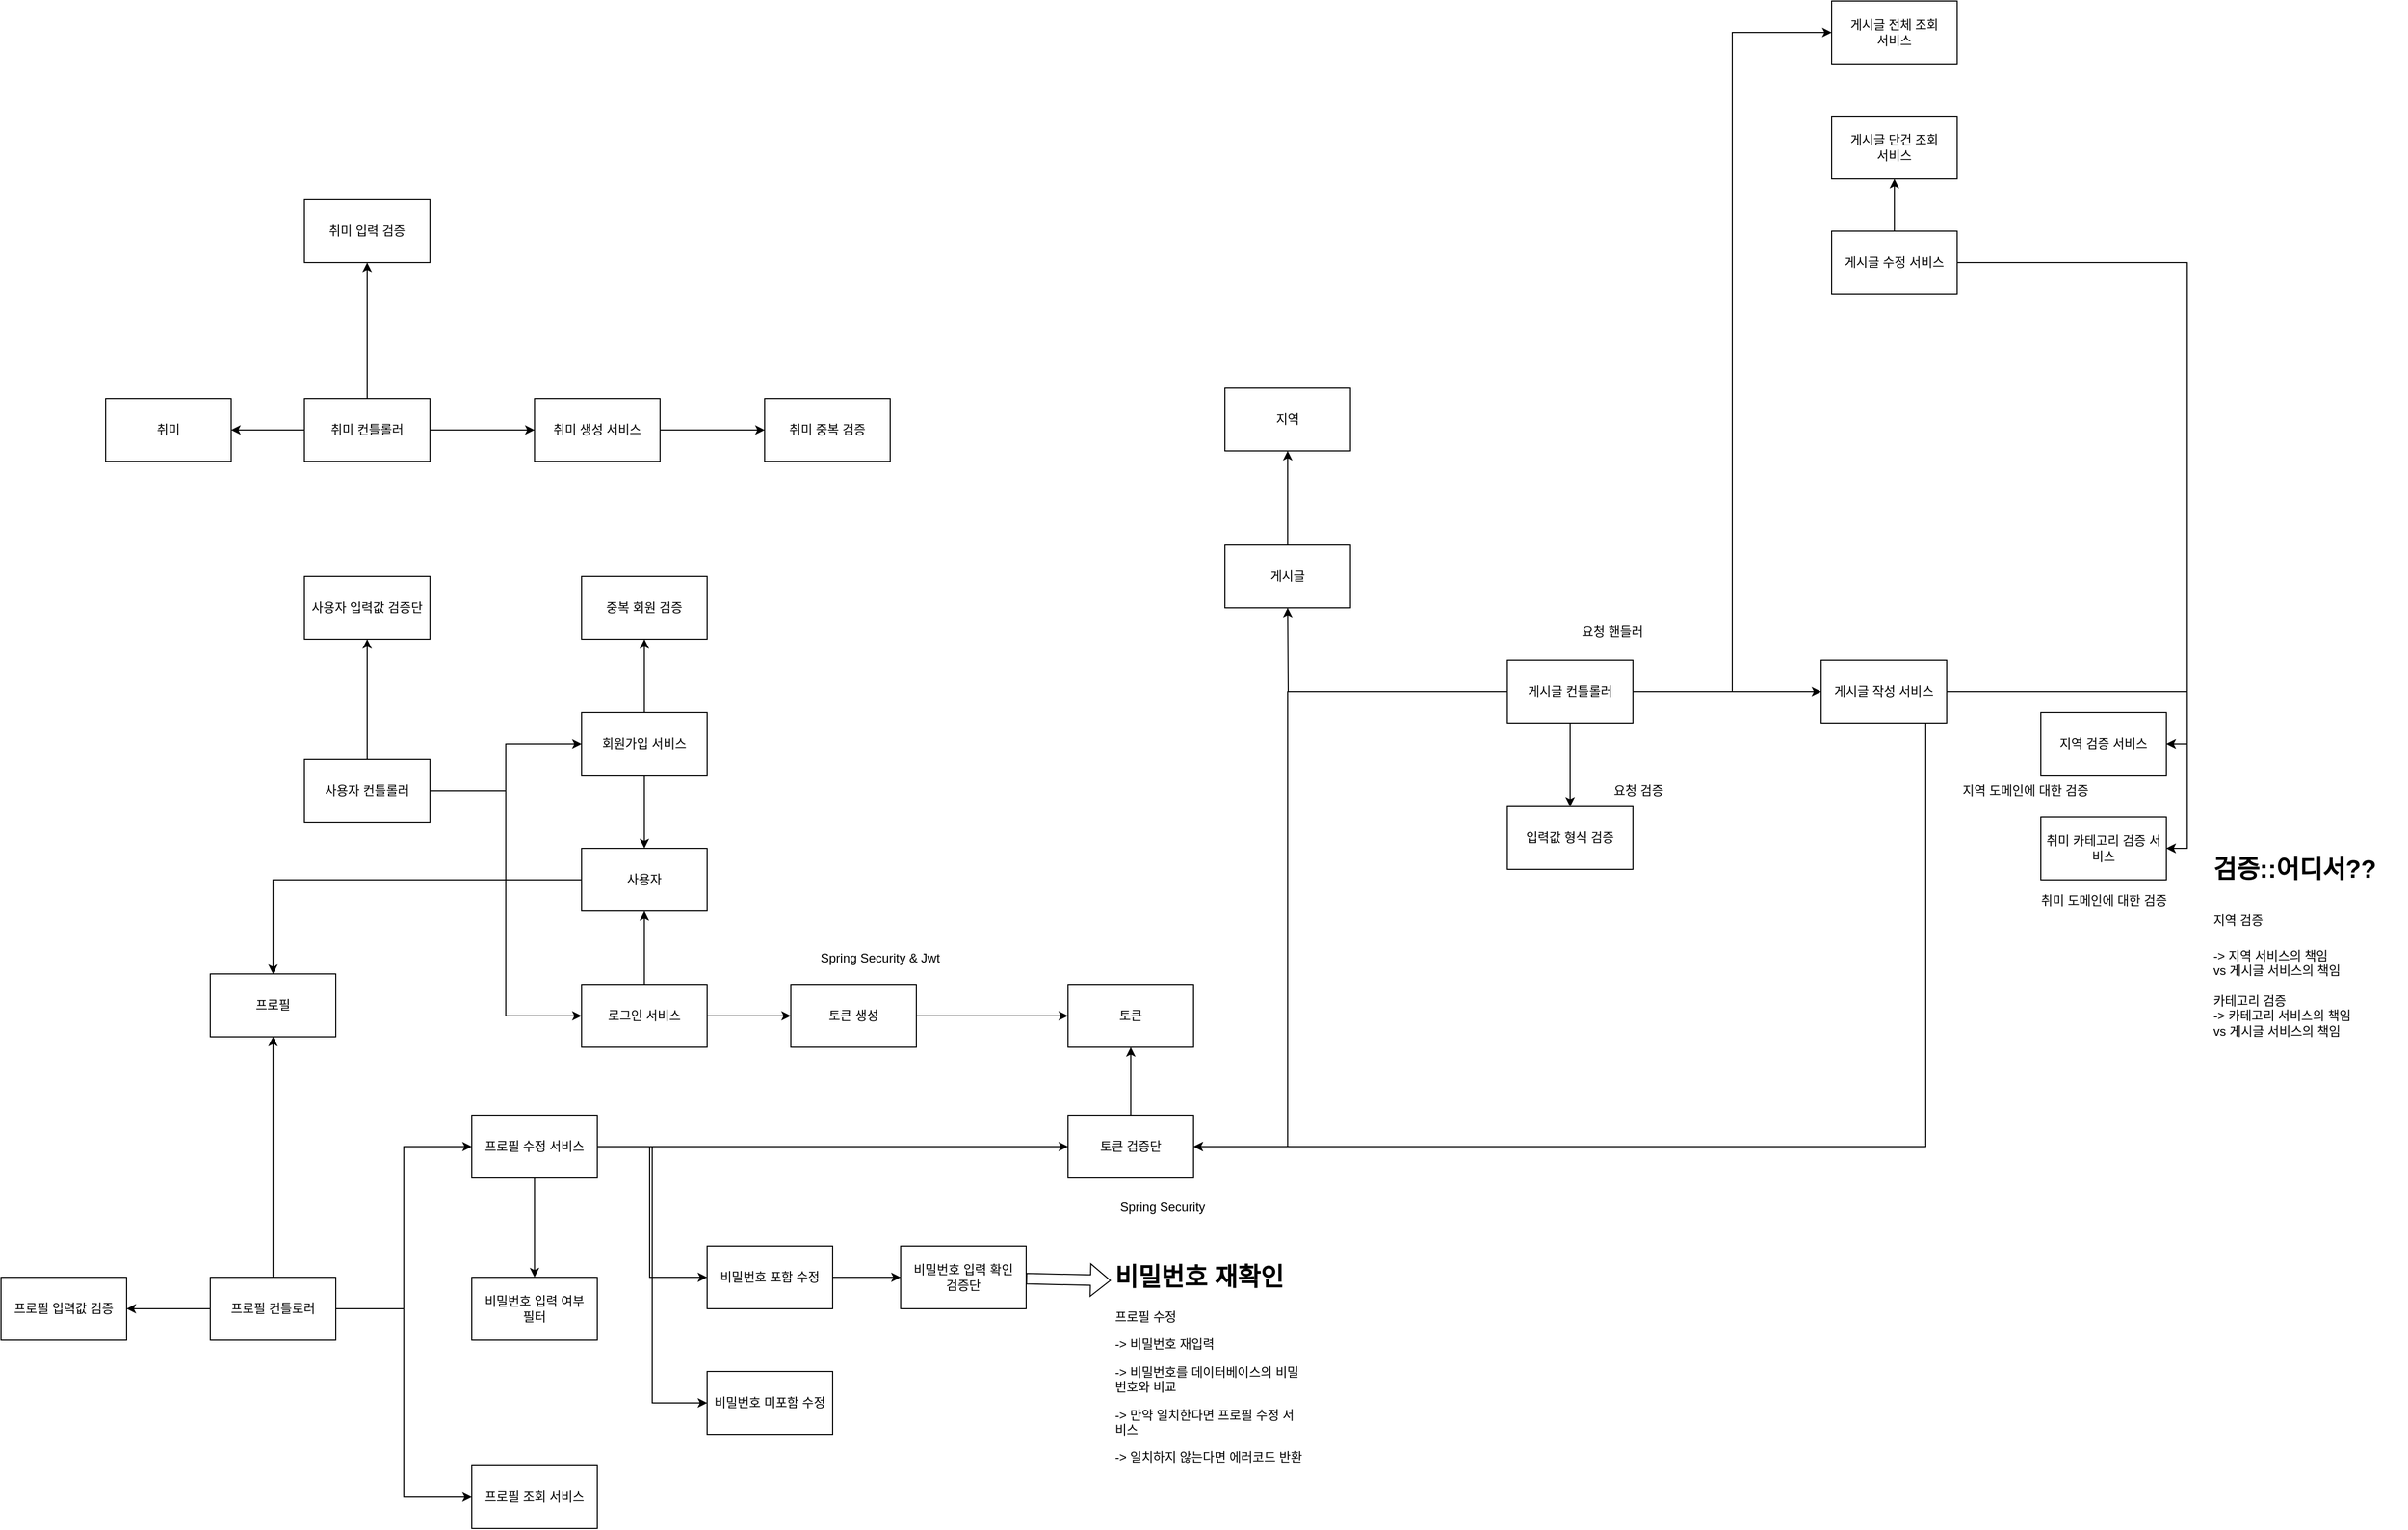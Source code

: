 <mxfile version="22.1.3" type="github">
  <diagram name="페이지-1" id="ONSRwsZsQMqiGqJdxQxZ">
    <mxGraphModel dx="2580" dy="1958" grid="1" gridSize="10" guides="1" tooltips="1" connect="1" arrows="1" fold="1" page="1" pageScale="1" pageWidth="827" pageHeight="1169" math="0" shadow="0">
      <root>
        <mxCell id="0" />
        <mxCell id="1" parent="0" />
        <mxCell id="ylA6RAmN_qZPsvHQUGK8-3" value="프로필" style="rounded=0;whiteSpace=wrap;html=1;" parent="1" vertex="1">
          <mxGeometry x="-930" y="420" width="120" height="60" as="geometry" />
        </mxCell>
        <mxCell id="6Mnrhp99cKoq0SR3Ej0p-57" style="edgeStyle=orthogonalEdgeStyle;rounded=0;orthogonalLoop=1;jettySize=auto;html=1;" edge="1" parent="1" source="ylA6RAmN_qZPsvHQUGK8-4" target="ylA6RAmN_qZPsvHQUGK8-5">
          <mxGeometry relative="1" as="geometry" />
        </mxCell>
        <mxCell id="ylA6RAmN_qZPsvHQUGK8-4" value="게시글" style="rounded=0;whiteSpace=wrap;html=1;" parent="1" vertex="1">
          <mxGeometry x="40" y="10" width="120" height="60" as="geometry" />
        </mxCell>
        <mxCell id="ylA6RAmN_qZPsvHQUGK8-5" value="지역" style="rounded=0;whiteSpace=wrap;html=1;" parent="1" vertex="1">
          <mxGeometry x="40" y="-140" width="120" height="60" as="geometry" />
        </mxCell>
        <mxCell id="ylA6RAmN_qZPsvHQUGK8-16" style="edgeStyle=orthogonalEdgeStyle;rounded=0;orthogonalLoop=1;jettySize=auto;html=1;" parent="1" source="ylA6RAmN_qZPsvHQUGK8-11" target="ylA6RAmN_qZPsvHQUGK8-13" edge="1">
          <mxGeometry relative="1" as="geometry" />
        </mxCell>
        <mxCell id="6Mnrhp99cKoq0SR3Ej0p-2" style="edgeStyle=orthogonalEdgeStyle;rounded=0;orthogonalLoop=1;jettySize=auto;html=1;" edge="1" parent="1" source="ylA6RAmN_qZPsvHQUGK8-11" target="ylA6RAmN_qZPsvHQUGK8-21">
          <mxGeometry relative="1" as="geometry">
            <Array as="points">
              <mxPoint x="100" y="150" />
              <mxPoint x="100" y="585" />
            </Array>
          </mxGeometry>
        </mxCell>
        <mxCell id="6Mnrhp99cKoq0SR3Ej0p-3" style="edgeStyle=orthogonalEdgeStyle;rounded=0;orthogonalLoop=1;jettySize=auto;html=1;entryX=0;entryY=0.5;entryDx=0;entryDy=0;" edge="1" parent="1" source="ylA6RAmN_qZPsvHQUGK8-11" target="ylA6RAmN_qZPsvHQUGK8-12">
          <mxGeometry relative="1" as="geometry" />
        </mxCell>
        <mxCell id="6Mnrhp99cKoq0SR3Ej0p-6" style="edgeStyle=orthogonalEdgeStyle;rounded=0;orthogonalLoop=1;jettySize=auto;html=1;" edge="1" parent="1" source="ylA6RAmN_qZPsvHQUGK8-11">
          <mxGeometry relative="1" as="geometry">
            <mxPoint x="100.0" y="70" as="targetPoint" />
          </mxGeometry>
        </mxCell>
        <mxCell id="6Mnrhp99cKoq0SR3Ej0p-63" style="edgeStyle=orthogonalEdgeStyle;rounded=0;orthogonalLoop=1;jettySize=auto;html=1;" edge="1" parent="1" source="ylA6RAmN_qZPsvHQUGK8-11" target="6Mnrhp99cKoq0SR3Ej0p-61">
          <mxGeometry relative="1" as="geometry">
            <mxPoint x="370" y="250" as="targetPoint" />
          </mxGeometry>
        </mxCell>
        <mxCell id="ylA6RAmN_qZPsvHQUGK8-11" value="게시글 컨틀롤러" style="rounded=0;whiteSpace=wrap;html=1;" parent="1" vertex="1">
          <mxGeometry x="310" y="120" width="120" height="60" as="geometry" />
        </mxCell>
        <mxCell id="ylA6RAmN_qZPsvHQUGK8-12" value="게시글 전체 조회 &lt;br&gt;서비스" style="rounded=0;whiteSpace=wrap;html=1;" parent="1" vertex="1">
          <mxGeometry x="620" y="-510" width="120" height="60" as="geometry" />
        </mxCell>
        <mxCell id="6Mnrhp99cKoq0SR3Ej0p-73" style="edgeStyle=orthogonalEdgeStyle;rounded=0;orthogonalLoop=1;jettySize=auto;html=1;entryX=1;entryY=0.5;entryDx=0;entryDy=0;" edge="1" parent="1" source="ylA6RAmN_qZPsvHQUGK8-13" target="ylA6RAmN_qZPsvHQUGK8-19">
          <mxGeometry relative="1" as="geometry" />
        </mxCell>
        <mxCell id="6Mnrhp99cKoq0SR3Ej0p-74" style="edgeStyle=orthogonalEdgeStyle;rounded=0;orthogonalLoop=1;jettySize=auto;html=1;entryX=1;entryY=0.5;entryDx=0;entryDy=0;" edge="1" parent="1" source="ylA6RAmN_qZPsvHQUGK8-13" target="6Mnrhp99cKoq0SR3Ej0p-72">
          <mxGeometry relative="1" as="geometry" />
        </mxCell>
        <mxCell id="6Mnrhp99cKoq0SR3Ej0p-78" style="edgeStyle=orthogonalEdgeStyle;rounded=0;orthogonalLoop=1;jettySize=auto;html=1;entryX=1;entryY=0.5;entryDx=0;entryDy=0;" edge="1" parent="1" source="ylA6RAmN_qZPsvHQUGK8-13" target="ylA6RAmN_qZPsvHQUGK8-21">
          <mxGeometry relative="1" as="geometry">
            <Array as="points">
              <mxPoint x="710" y="585" />
            </Array>
          </mxGeometry>
        </mxCell>
        <mxCell id="ylA6RAmN_qZPsvHQUGK8-13" value="게시글 작성 서비스" style="rounded=0;whiteSpace=wrap;html=1;" parent="1" vertex="1">
          <mxGeometry x="610" y="120" width="120" height="60" as="geometry" />
        </mxCell>
        <mxCell id="ylA6RAmN_qZPsvHQUGK8-19" value="취미 카테고리 검증 서비스" style="rounded=0;whiteSpace=wrap;html=1;" parent="1" vertex="1">
          <mxGeometry x="820" y="270" width="120" height="60" as="geometry" />
        </mxCell>
        <mxCell id="6Mnrhp99cKoq0SR3Ej0p-18" style="edgeStyle=orthogonalEdgeStyle;rounded=0;orthogonalLoop=1;jettySize=auto;html=1;" edge="1" parent="1" source="ylA6RAmN_qZPsvHQUGK8-21" target="hkT8D0nBrZQYGym--TO3-11">
          <mxGeometry relative="1" as="geometry" />
        </mxCell>
        <mxCell id="ylA6RAmN_qZPsvHQUGK8-21" value="토큰 검증단" style="rounded=0;whiteSpace=wrap;html=1;" parent="1" vertex="1">
          <mxGeometry x="-110" y="555" width="120" height="60" as="geometry" />
        </mxCell>
        <mxCell id="hkT8D0nBrZQYGym--TO3-1" style="edgeStyle=orthogonalEdgeStyle;rounded=0;orthogonalLoop=1;jettySize=auto;html=1;exitX=1;exitY=0.5;exitDx=0;exitDy=0;entryX=0;entryY=0.5;entryDx=0;entryDy=0;" parent="1" source="hkT8D0nBrZQYGym--TO3-3" target="hkT8D0nBrZQYGym--TO3-7" edge="1">
          <mxGeometry relative="1" as="geometry" />
        </mxCell>
        <mxCell id="hkT8D0nBrZQYGym--TO3-2" style="edgeStyle=orthogonalEdgeStyle;rounded=0;orthogonalLoop=1;jettySize=auto;html=1;exitX=1;exitY=0.5;exitDx=0;exitDy=0;entryX=0;entryY=0.5;entryDx=0;entryDy=0;" parent="1" source="hkT8D0nBrZQYGym--TO3-3" target="hkT8D0nBrZQYGym--TO3-10" edge="1">
          <mxGeometry relative="1" as="geometry" />
        </mxCell>
        <mxCell id="6Mnrhp99cKoq0SR3Ej0p-16" style="edgeStyle=orthogonalEdgeStyle;rounded=0;orthogonalLoop=1;jettySize=auto;html=1;" edge="1" parent="1" source="hkT8D0nBrZQYGym--TO3-3" target="6Mnrhp99cKoq0SR3Ej0p-7">
          <mxGeometry relative="1" as="geometry" />
        </mxCell>
        <mxCell id="hkT8D0nBrZQYGym--TO3-3" value="사용자 컨틀롤러" style="rounded=0;whiteSpace=wrap;html=1;" parent="1" vertex="1">
          <mxGeometry x="-840" y="215" width="120" height="60" as="geometry" />
        </mxCell>
        <mxCell id="6Mnrhp99cKoq0SR3Ej0p-52" style="edgeStyle=orthogonalEdgeStyle;rounded=0;orthogonalLoop=1;jettySize=auto;html=1;" edge="1" parent="1" source="hkT8D0nBrZQYGym--TO3-5" target="6Mnrhp99cKoq0SR3Ej0p-49">
          <mxGeometry relative="1" as="geometry" />
        </mxCell>
        <mxCell id="6Mnrhp99cKoq0SR3Ej0p-54" style="edgeStyle=orthogonalEdgeStyle;rounded=0;orthogonalLoop=1;jettySize=auto;html=1;" edge="1" parent="1" source="hkT8D0nBrZQYGym--TO3-5" target="6Mnrhp99cKoq0SR3Ej0p-51">
          <mxGeometry relative="1" as="geometry" />
        </mxCell>
        <mxCell id="6Mnrhp99cKoq0SR3Ej0p-56" style="edgeStyle=orthogonalEdgeStyle;rounded=0;orthogonalLoop=1;jettySize=auto;html=1;" edge="1" parent="1" source="hkT8D0nBrZQYGym--TO3-5" target="6Mnrhp99cKoq0SR3Ej0p-55">
          <mxGeometry relative="1" as="geometry" />
        </mxCell>
        <mxCell id="hkT8D0nBrZQYGym--TO3-5" value="취미 컨틀롤러" style="rounded=0;whiteSpace=wrap;html=1;" parent="1" vertex="1">
          <mxGeometry x="-840" y="-130" width="120" height="60" as="geometry" />
        </mxCell>
        <mxCell id="6Mnrhp99cKoq0SR3Ej0p-12" style="edgeStyle=orthogonalEdgeStyle;rounded=0;orthogonalLoop=1;jettySize=auto;html=1;" edge="1" parent="1" source="hkT8D0nBrZQYGym--TO3-7" target="6Mnrhp99cKoq0SR3Ej0p-8">
          <mxGeometry relative="1" as="geometry" />
        </mxCell>
        <mxCell id="6Mnrhp99cKoq0SR3Ej0p-13" style="edgeStyle=orthogonalEdgeStyle;rounded=0;orthogonalLoop=1;jettySize=auto;html=1;" edge="1" parent="1" source="hkT8D0nBrZQYGym--TO3-7" target="6Mnrhp99cKoq0SR3Ej0p-4">
          <mxGeometry relative="1" as="geometry" />
        </mxCell>
        <mxCell id="hkT8D0nBrZQYGym--TO3-7" value="회원가입 서비스" style="rounded=0;whiteSpace=wrap;html=1;" parent="1" vertex="1">
          <mxGeometry x="-575" y="170" width="120" height="60" as="geometry" />
        </mxCell>
        <mxCell id="hkT8D0nBrZQYGym--TO3-9" value="" style="edgeStyle=orthogonalEdgeStyle;rounded=0;orthogonalLoop=1;jettySize=auto;html=1;" parent="1" source="hkT8D0nBrZQYGym--TO3-10" target="hkT8D0nBrZQYGym--TO3-12" edge="1">
          <mxGeometry relative="1" as="geometry" />
        </mxCell>
        <mxCell id="6Mnrhp99cKoq0SR3Ej0p-14" style="edgeStyle=orthogonalEdgeStyle;rounded=0;orthogonalLoop=1;jettySize=auto;html=1;" edge="1" parent="1" source="hkT8D0nBrZQYGym--TO3-10" target="6Mnrhp99cKoq0SR3Ej0p-4">
          <mxGeometry relative="1" as="geometry" />
        </mxCell>
        <mxCell id="hkT8D0nBrZQYGym--TO3-10" value="로그인 서비스" style="rounded=0;whiteSpace=wrap;html=1;" parent="1" vertex="1">
          <mxGeometry x="-575" y="430" width="120" height="60" as="geometry" />
        </mxCell>
        <mxCell id="hkT8D0nBrZQYGym--TO3-11" value="토큰" style="rounded=0;whiteSpace=wrap;html=1;" parent="1" vertex="1">
          <mxGeometry x="-110" y="430" width="120" height="60" as="geometry" />
        </mxCell>
        <mxCell id="6Mnrhp99cKoq0SR3Ej0p-17" style="edgeStyle=orthogonalEdgeStyle;rounded=0;orthogonalLoop=1;jettySize=auto;html=1;" edge="1" parent="1" source="hkT8D0nBrZQYGym--TO3-12" target="hkT8D0nBrZQYGym--TO3-11">
          <mxGeometry relative="1" as="geometry" />
        </mxCell>
        <mxCell id="hkT8D0nBrZQYGym--TO3-12" value="토큰 생성" style="rounded=0;whiteSpace=wrap;html=1;" parent="1" vertex="1">
          <mxGeometry x="-375" y="430" width="120" height="60" as="geometry" />
        </mxCell>
        <mxCell id="6Mnrhp99cKoq0SR3Ej0p-19" style="edgeStyle=orthogonalEdgeStyle;rounded=0;orthogonalLoop=1;jettySize=auto;html=1;" edge="1" parent="1" source="6Mnrhp99cKoq0SR3Ej0p-4" target="ylA6RAmN_qZPsvHQUGK8-3">
          <mxGeometry relative="1" as="geometry" />
        </mxCell>
        <mxCell id="6Mnrhp99cKoq0SR3Ej0p-4" value="사용자" style="rounded=0;whiteSpace=wrap;html=1;" vertex="1" parent="1">
          <mxGeometry x="-575" y="300" width="120" height="60" as="geometry" />
        </mxCell>
        <mxCell id="6Mnrhp99cKoq0SR3Ej0p-7" value="사용자 입력값 검증단" style="rounded=0;whiteSpace=wrap;html=1;" vertex="1" parent="1">
          <mxGeometry x="-840" y="40" width="120" height="60" as="geometry" />
        </mxCell>
        <mxCell id="6Mnrhp99cKoq0SR3Ej0p-8" value="중복 회원 검증" style="rounded=0;whiteSpace=wrap;html=1;" vertex="1" parent="1">
          <mxGeometry x="-575" y="40" width="120" height="60" as="geometry" />
        </mxCell>
        <mxCell id="6Mnrhp99cKoq0SR3Ej0p-21" style="edgeStyle=orthogonalEdgeStyle;rounded=0;orthogonalLoop=1;jettySize=auto;html=1;" edge="1" parent="1" source="6Mnrhp99cKoq0SR3Ej0p-20" target="ylA6RAmN_qZPsvHQUGK8-3">
          <mxGeometry relative="1" as="geometry" />
        </mxCell>
        <mxCell id="6Mnrhp99cKoq0SR3Ej0p-25" style="edgeStyle=orthogonalEdgeStyle;rounded=0;orthogonalLoop=1;jettySize=auto;html=1;" edge="1" parent="1" source="6Mnrhp99cKoq0SR3Ej0p-20" target="6Mnrhp99cKoq0SR3Ej0p-24">
          <mxGeometry relative="1" as="geometry" />
        </mxCell>
        <mxCell id="6Mnrhp99cKoq0SR3Ej0p-40" style="edgeStyle=orthogonalEdgeStyle;rounded=0;orthogonalLoop=1;jettySize=auto;html=1;entryX=0;entryY=0.5;entryDx=0;entryDy=0;" edge="1" parent="1" source="6Mnrhp99cKoq0SR3Ej0p-20" target="6Mnrhp99cKoq0SR3Ej0p-23">
          <mxGeometry relative="1" as="geometry" />
        </mxCell>
        <mxCell id="6Mnrhp99cKoq0SR3Ej0p-41" style="edgeStyle=orthogonalEdgeStyle;rounded=0;orthogonalLoop=1;jettySize=auto;html=1;entryX=0;entryY=0.5;entryDx=0;entryDy=0;" edge="1" parent="1" source="6Mnrhp99cKoq0SR3Ej0p-20" target="6Mnrhp99cKoq0SR3Ej0p-22">
          <mxGeometry relative="1" as="geometry" />
        </mxCell>
        <mxCell id="6Mnrhp99cKoq0SR3Ej0p-20" value="프로필 컨틀로러" style="rounded=0;whiteSpace=wrap;html=1;" vertex="1" parent="1">
          <mxGeometry x="-930" y="710" width="120" height="60" as="geometry" />
        </mxCell>
        <mxCell id="6Mnrhp99cKoq0SR3Ej0p-22" value="프로필 조회 서비스" style="rounded=0;whiteSpace=wrap;html=1;" vertex="1" parent="1">
          <mxGeometry x="-680" y="890" width="120" height="60" as="geometry" />
        </mxCell>
        <mxCell id="6Mnrhp99cKoq0SR3Ej0p-26" style="edgeStyle=orthogonalEdgeStyle;rounded=0;orthogonalLoop=1;jettySize=auto;html=1;" edge="1" parent="1" source="6Mnrhp99cKoq0SR3Ej0p-23" target="ylA6RAmN_qZPsvHQUGK8-21">
          <mxGeometry relative="1" as="geometry" />
        </mxCell>
        <mxCell id="6Mnrhp99cKoq0SR3Ej0p-32" style="edgeStyle=orthogonalEdgeStyle;rounded=0;orthogonalLoop=1;jettySize=auto;html=1;" edge="1" parent="1" source="6Mnrhp99cKoq0SR3Ej0p-23" target="6Mnrhp99cKoq0SR3Ej0p-30">
          <mxGeometry relative="1" as="geometry">
            <Array as="points">
              <mxPoint x="-510" y="585" />
              <mxPoint x="-510" y="710" />
            </Array>
          </mxGeometry>
        </mxCell>
        <mxCell id="6Mnrhp99cKoq0SR3Ej0p-34" style="edgeStyle=orthogonalEdgeStyle;rounded=0;orthogonalLoop=1;jettySize=auto;html=1;entryX=0;entryY=0.5;entryDx=0;entryDy=0;" edge="1" parent="1" source="6Mnrhp99cKoq0SR3Ej0p-23" target="6Mnrhp99cKoq0SR3Ej0p-31">
          <mxGeometry relative="1" as="geometry" />
        </mxCell>
        <mxCell id="6Mnrhp99cKoq0SR3Ej0p-35" style="edgeStyle=orthogonalEdgeStyle;rounded=0;orthogonalLoop=1;jettySize=auto;html=1;" edge="1" parent="1" source="6Mnrhp99cKoq0SR3Ej0p-23" target="6Mnrhp99cKoq0SR3Ej0p-28">
          <mxGeometry relative="1" as="geometry" />
        </mxCell>
        <mxCell id="6Mnrhp99cKoq0SR3Ej0p-23" value="프로필 수정 서비스" style="rounded=0;whiteSpace=wrap;html=1;" vertex="1" parent="1">
          <mxGeometry x="-680" y="555" width="120" height="60" as="geometry" />
        </mxCell>
        <mxCell id="6Mnrhp99cKoq0SR3Ej0p-24" value="프로필 입력값 검증" style="rounded=0;whiteSpace=wrap;html=1;" vertex="1" parent="1">
          <mxGeometry x="-1130" y="710" width="120" height="60" as="geometry" />
        </mxCell>
        <mxCell id="6Mnrhp99cKoq0SR3Ej0p-28" value="비밀번호 입력 여부 &lt;br&gt;필터" style="rounded=0;whiteSpace=wrap;html=1;" vertex="1" parent="1">
          <mxGeometry x="-680" y="710" width="120" height="60" as="geometry" />
        </mxCell>
        <mxCell id="6Mnrhp99cKoq0SR3Ej0p-29" value="&lt;h1&gt;비밀번호 재확인&lt;/h1&gt;&lt;p&gt;프로필 수정&amp;nbsp;&lt;/p&gt;&lt;p&gt;-&amp;gt; 비밀번호 재입력&lt;/p&gt;&lt;p&gt;-&amp;gt; 비밀번호를 데이터베이스의 비밀번호와 비교&lt;/p&gt;&lt;p&gt;-&amp;gt; 만약 일치한다면 프로필 수정 서비스&lt;/p&gt;&lt;p&gt;-&amp;gt; 일치하지 않는다면 에러코드 반환&lt;/p&gt;" style="text;html=1;strokeColor=none;fillColor=none;spacing=5;spacingTop=-20;whiteSpace=wrap;overflow=hidden;rounded=0;" vertex="1" parent="1">
          <mxGeometry x="-70" y="690" width="190" height="240" as="geometry" />
        </mxCell>
        <mxCell id="6Mnrhp99cKoq0SR3Ej0p-39" style="edgeStyle=orthogonalEdgeStyle;rounded=0;orthogonalLoop=1;jettySize=auto;html=1;" edge="1" parent="1" source="6Mnrhp99cKoq0SR3Ej0p-30" target="6Mnrhp99cKoq0SR3Ej0p-37">
          <mxGeometry relative="1" as="geometry" />
        </mxCell>
        <mxCell id="6Mnrhp99cKoq0SR3Ej0p-30" value="비밀번호 포함 수정" style="rounded=0;whiteSpace=wrap;html=1;" vertex="1" parent="1">
          <mxGeometry x="-455" y="680" width="120" height="60" as="geometry" />
        </mxCell>
        <mxCell id="6Mnrhp99cKoq0SR3Ej0p-31" value="비밀번호 미포함 수정" style="rounded=0;whiteSpace=wrap;html=1;" vertex="1" parent="1">
          <mxGeometry x="-455" y="800" width="120" height="60" as="geometry" />
        </mxCell>
        <mxCell id="6Mnrhp99cKoq0SR3Ej0p-37" value="비밀번호 입력 확인 &lt;br&gt;검증단" style="rounded=0;whiteSpace=wrap;html=1;" vertex="1" parent="1">
          <mxGeometry x="-270" y="680" width="120" height="60" as="geometry" />
        </mxCell>
        <mxCell id="6Mnrhp99cKoq0SR3Ej0p-38" value="" style="shape=flexArrow;endArrow=classic;html=1;rounded=0;entryX=0.005;entryY=0.096;entryDx=0;entryDy=0;entryPerimeter=0;" edge="1" parent="1" source="6Mnrhp99cKoq0SR3Ej0p-37" target="6Mnrhp99cKoq0SR3Ej0p-29">
          <mxGeometry width="50" height="50" relative="1" as="geometry">
            <mxPoint x="-310" y="840" as="sourcePoint" />
            <mxPoint x="-260" y="790" as="targetPoint" />
          </mxGeometry>
        </mxCell>
        <mxCell id="6Mnrhp99cKoq0SR3Ej0p-42" value="취미 중복 검증" style="rounded=0;whiteSpace=wrap;html=1;" vertex="1" parent="1">
          <mxGeometry x="-400" y="-130" width="120" height="60" as="geometry" />
        </mxCell>
        <mxCell id="6Mnrhp99cKoq0SR3Ej0p-49" value="취미" style="rounded=0;whiteSpace=wrap;html=1;" vertex="1" parent="1">
          <mxGeometry x="-1030" y="-130" width="120" height="60" as="geometry" />
        </mxCell>
        <mxCell id="6Mnrhp99cKoq0SR3Ej0p-53" style="edgeStyle=orthogonalEdgeStyle;rounded=0;orthogonalLoop=1;jettySize=auto;html=1;" edge="1" parent="1" source="6Mnrhp99cKoq0SR3Ej0p-51" target="6Mnrhp99cKoq0SR3Ej0p-42">
          <mxGeometry relative="1" as="geometry" />
        </mxCell>
        <mxCell id="6Mnrhp99cKoq0SR3Ej0p-51" value="취미 생성 서비스" style="rounded=0;whiteSpace=wrap;html=1;" vertex="1" parent="1">
          <mxGeometry x="-620" y="-130" width="120" height="60" as="geometry" />
        </mxCell>
        <mxCell id="6Mnrhp99cKoq0SR3Ej0p-55" value="취미 입력 검증" style="rounded=0;whiteSpace=wrap;html=1;" vertex="1" parent="1">
          <mxGeometry x="-840" y="-320" width="120" height="60" as="geometry" />
        </mxCell>
        <mxCell id="6Mnrhp99cKoq0SR3Ej0p-61" value="입력값 형식 검증" style="rounded=0;whiteSpace=wrap;html=1;" vertex="1" parent="1">
          <mxGeometry x="310" y="260" width="120" height="60" as="geometry" />
        </mxCell>
        <mxCell id="6Mnrhp99cKoq0SR3Ej0p-65" value="요청 핸들러" style="text;html=1;align=center;verticalAlign=middle;resizable=0;points=[];autosize=1;strokeColor=none;fillColor=none;" vertex="1" parent="1">
          <mxGeometry x="365" y="78" width="90" height="30" as="geometry" />
        </mxCell>
        <mxCell id="6Mnrhp99cKoq0SR3Ej0p-66" value="요청 검증" style="text;html=1;align=center;verticalAlign=middle;resizable=0;points=[];autosize=1;strokeColor=none;fillColor=none;" vertex="1" parent="1">
          <mxGeometry x="400" y="230" width="70" height="30" as="geometry" />
        </mxCell>
        <mxCell id="6Mnrhp99cKoq0SR3Ej0p-67" value="취미 도메인에 대한 검증" style="text;html=1;align=center;verticalAlign=middle;resizable=0;points=[];autosize=1;strokeColor=none;fillColor=none;" vertex="1" parent="1">
          <mxGeometry x="805" y="335" width="150" height="30" as="geometry" />
        </mxCell>
        <mxCell id="6Mnrhp99cKoq0SR3Ej0p-68" value="지역 도메인에 대한 검증" style="text;html=1;align=center;verticalAlign=middle;resizable=0;points=[];autosize=1;strokeColor=none;fillColor=none;" vertex="1" parent="1">
          <mxGeometry x="730" y="230" width="150" height="30" as="geometry" />
        </mxCell>
        <mxCell id="6Mnrhp99cKoq0SR3Ej0p-71" value="&lt;h1&gt;&lt;span style=&quot;background-color: initial;&quot;&gt;검증::어디서??&lt;/span&gt;&lt;/h1&gt;&lt;h1&gt;&lt;span style=&quot;font-size: 12px; font-weight: 400;&quot;&gt;지역 검증&lt;/span&gt;&lt;/h1&gt;&lt;div&gt;&lt;span style=&quot;font-size: 12px; font-weight: 400;&quot;&gt;-&amp;gt; 지역 서비스의 책임 &lt;br&gt;vs 게시글 서비스의 책임&lt;/span&gt;&lt;/div&gt;&lt;div&gt;&lt;span style=&quot;font-size: 12px; font-weight: 400;&quot;&gt;&lt;br&gt;&lt;/span&gt;&lt;/div&gt;&lt;div&gt;&lt;span style=&quot;font-size: 12px; font-weight: 400;&quot;&gt;카테고리 검증&lt;/span&gt;&lt;/div&gt;&lt;div&gt;&lt;span style=&quot;font-size: 12px; font-weight: 400;&quot;&gt;-&amp;gt; 카테고리 서비스의 책임&lt;/span&gt;&lt;/div&gt;&lt;div&gt;&lt;span style=&quot;font-size: 12px; font-weight: 400;&quot;&gt;vs 게시글 서비스의 책임&lt;/span&gt;&lt;/div&gt;" style="text;html=1;strokeColor=none;fillColor=none;spacing=5;spacingTop=-20;whiteSpace=wrap;overflow=hidden;rounded=0;" vertex="1" parent="1">
          <mxGeometry x="980" y="300" width="190" height="230" as="geometry" />
        </mxCell>
        <mxCell id="6Mnrhp99cKoq0SR3Ej0p-72" value="지역 검증 서비스" style="rounded=0;whiteSpace=wrap;html=1;" vertex="1" parent="1">
          <mxGeometry x="820" y="170" width="120" height="60" as="geometry" />
        </mxCell>
        <mxCell id="6Mnrhp99cKoq0SR3Ej0p-76" value="Spring Security" style="text;html=1;align=center;verticalAlign=middle;resizable=0;points=[];autosize=1;strokeColor=none;fillColor=none;" vertex="1" parent="1">
          <mxGeometry x="-70" y="628" width="100" height="30" as="geometry" />
        </mxCell>
        <mxCell id="6Mnrhp99cKoq0SR3Ej0p-77" value="Spring Security &amp;amp; Jwt" style="text;html=1;align=center;verticalAlign=middle;resizable=0;points=[];autosize=1;strokeColor=none;fillColor=none;" vertex="1" parent="1">
          <mxGeometry x="-360" y="390" width="140" height="30" as="geometry" />
        </mxCell>
        <mxCell id="6Mnrhp99cKoq0SR3Ej0p-79" value="게시글 단건 조회 &lt;br&gt;서비스" style="rounded=0;whiteSpace=wrap;html=1;" vertex="1" parent="1">
          <mxGeometry x="620" y="-400" width="120" height="60" as="geometry" />
        </mxCell>
        <mxCell id="6Mnrhp99cKoq0SR3Ej0p-81" style="edgeStyle=orthogonalEdgeStyle;rounded=0;orthogonalLoop=1;jettySize=auto;html=1;" edge="1" parent="1" source="6Mnrhp99cKoq0SR3Ej0p-80" target="6Mnrhp99cKoq0SR3Ej0p-79">
          <mxGeometry relative="1" as="geometry" />
        </mxCell>
        <mxCell id="6Mnrhp99cKoq0SR3Ej0p-82" style="edgeStyle=orthogonalEdgeStyle;rounded=0;orthogonalLoop=1;jettySize=auto;html=1;entryX=1;entryY=0.5;entryDx=0;entryDy=0;" edge="1" parent="1" source="6Mnrhp99cKoq0SR3Ej0p-80" target="6Mnrhp99cKoq0SR3Ej0p-72">
          <mxGeometry relative="1" as="geometry" />
        </mxCell>
        <mxCell id="6Mnrhp99cKoq0SR3Ej0p-83" style="edgeStyle=orthogonalEdgeStyle;rounded=0;orthogonalLoop=1;jettySize=auto;html=1;entryX=1;entryY=0.5;entryDx=0;entryDy=0;" edge="1" parent="1" source="6Mnrhp99cKoq0SR3Ej0p-80" target="ylA6RAmN_qZPsvHQUGK8-19">
          <mxGeometry relative="1" as="geometry" />
        </mxCell>
        <mxCell id="6Mnrhp99cKoq0SR3Ej0p-80" value="게시글 수정 서비스" style="rounded=0;whiteSpace=wrap;html=1;" vertex="1" parent="1">
          <mxGeometry x="620" y="-290" width="120" height="60" as="geometry" />
        </mxCell>
      </root>
    </mxGraphModel>
  </diagram>
</mxfile>
